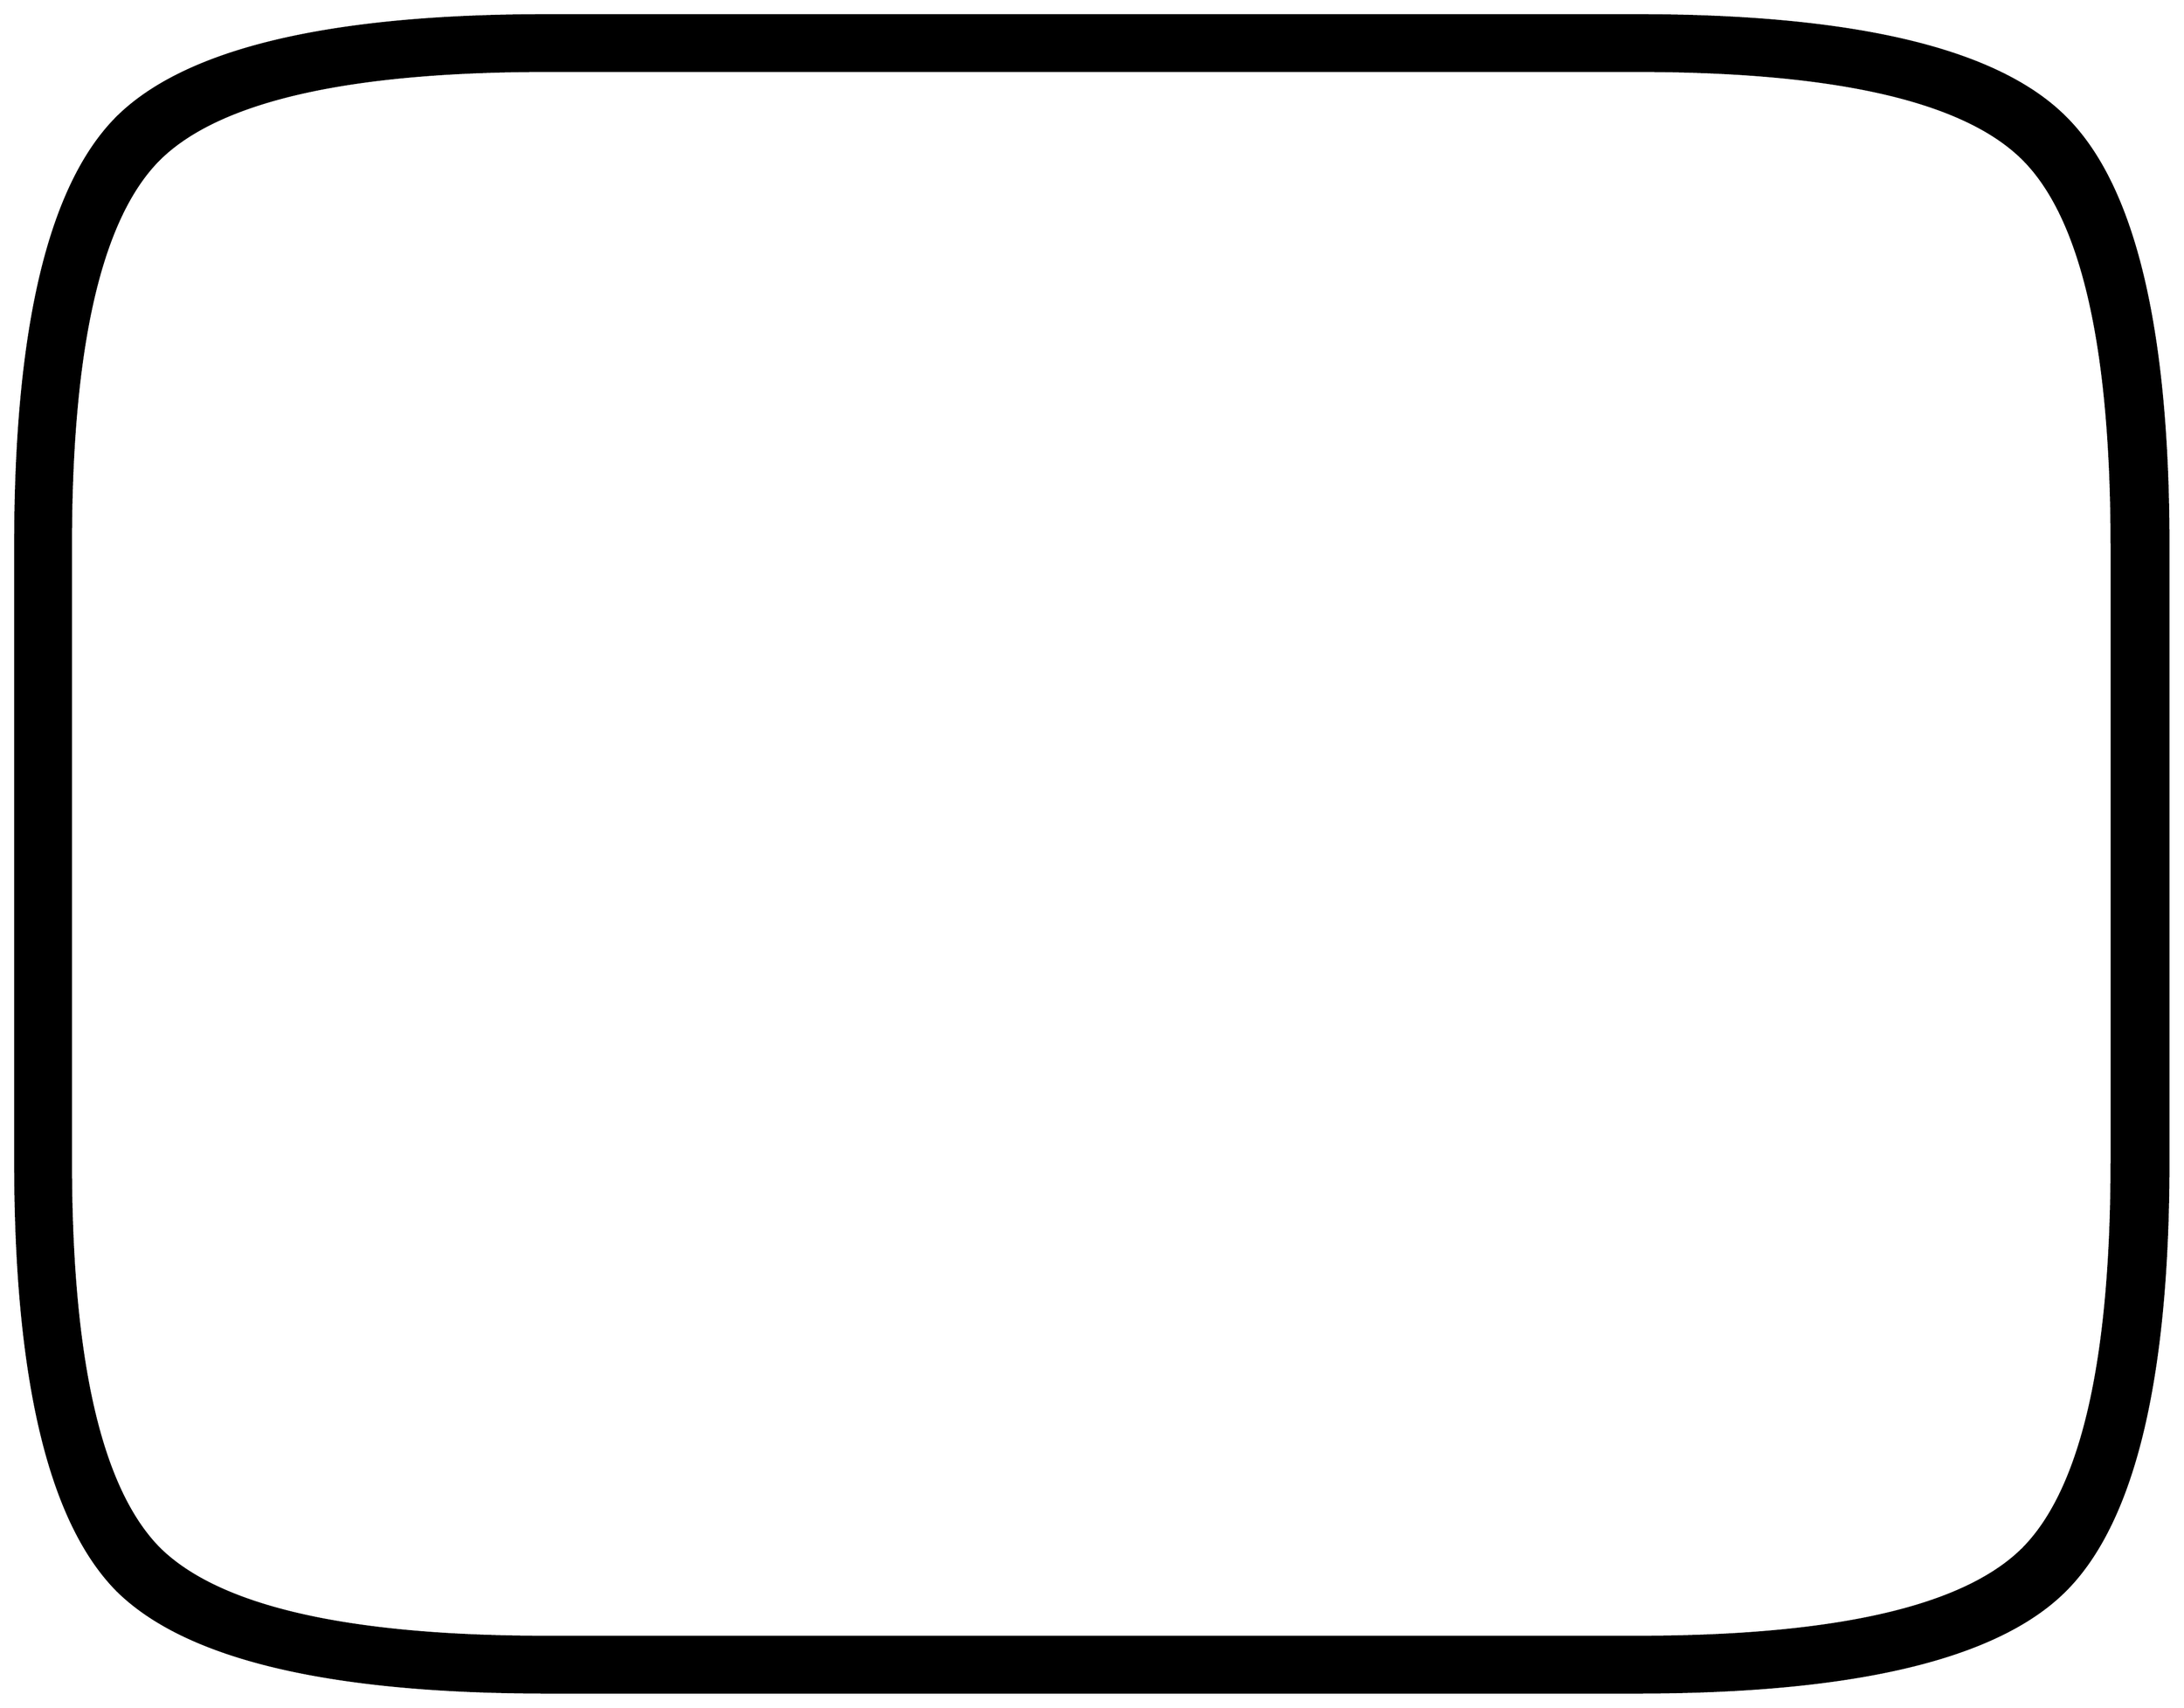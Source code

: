 


\begin{tikzpicture}[y=0.80pt, x=0.80pt, yscale=-1.0, xscale=1.0, inner sep=0pt, outer sep=0pt]
\begin{scope}[shift={(100.0,1864.0)},nonzero rule]
  \path[draw=.,fill=.,line width=1.600pt] (2073.0,-469.0) ..
    controls (2073.0,-277.0) and (2042.667,-150.667) ..
    (1982.0,-90.0) .. controls (1922.0,-30.0) and (1796.0,0.0)
    .. (1604.0,0.0) -- (642.0,0.0) .. controls (450.0,0.0) and
    (323.667,-30.0) .. (263.0,-90.0) .. controls (203.0,-150.667)
    and (173.0,-277.0) .. (173.0,-469.0) -- (173.0,-1012.0) ..
    controls (173.0,-1204.0) and (203.0,-1330.0) ..
    (263.0,-1390.0) .. controls (323.667,-1450.0) and
    (450.0,-1480.0) .. (642.0,-1480.0) -- (1604.0,-1480.0) ..
    controls (1796.0,-1480.0) and (1922.0,-1450.0) ..
    (1982.0,-1390.0) .. controls (2042.667,-1330.0) and
    (2073.0,-1204.0) .. (2073.0,-1012.0) -- (2073.0,-469.0) --
    cycle(2023.0,-469.0) -- (2023.0,-1012.0) .. controls
    (2023.0,-1187.333) and (1997.0,-1301.0) .. (1945.0,-1353.0) ..
    controls (1893.0,-1405.0) and (1779.333,-1431.0) ..
    (1604.0,-1431.0) -- (642.0,-1431.0) .. controls
    (466.667,-1431.0) and (352.667,-1405.0) .. (300.0,-1353.0) ..
    controls (248.0,-1301.0) and (222.0,-1187.333) ..
    (222.0,-1012.0) -- (222.0,-469.0) .. controls (222.0,-293.667)
    and (248.0,-179.667) .. (300.0,-127.0) .. controls
    (352.667,-75.0) and (466.667,-49.0) .. (642.0,-49.0) --
    (1604.0,-49.0) .. controls (1779.333,-49.0) and (1893.0,-75.0)
    .. (1945.0,-127.0) .. controls (1997.0,-179.667) and
    (2023.0,-293.667) .. (2023.0,-469.0) -- cycle;
\end{scope}

\end{tikzpicture}

